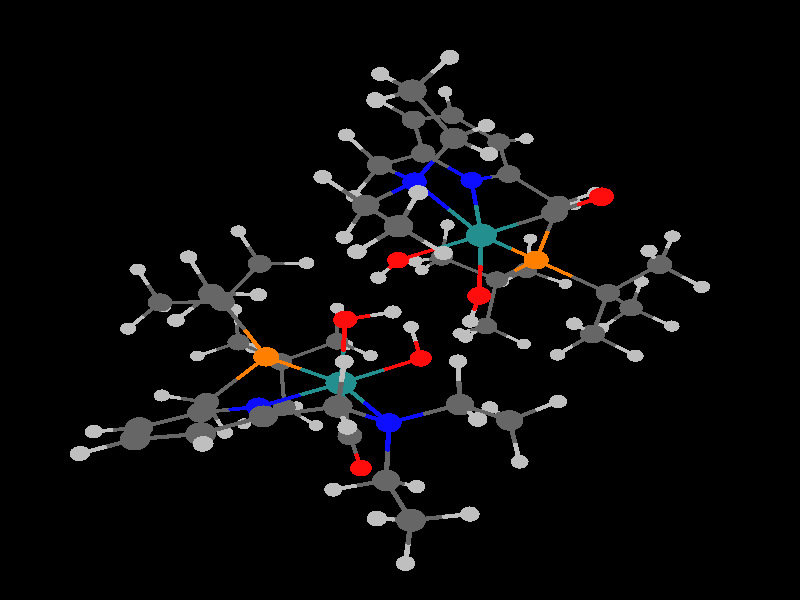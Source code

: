global_settings {
	ambient_light rgb <0.200000002980232, 0.200000002980232, 0.200000002980232>
	max_trace_level 15
}

background { color rgb <0,0,0> }

camera {
	perspective
	location <-5.40645406954987, -5.30155840859557, 22.4039893714103>
	angle 40
	up <0.712088537700417, 0.623026874533032, 0.323677969724977>
	right <0.662735097832417, -0.74866183540489, -0.0169601388331167> * 1
	direction <0.231758720605586, 0.226589871392751, -0.946015288251452> }

light_source {
	<62.6712008764381, -30.6242503627552, 91.1508031087282>
	color rgb <1, 1, 1>
	fade_distance 157.289201789015
	fade_power 0
	parallel
	point_at <-62.6712008764381, 30.6242503627552, -91.1508031087282>
}

light_source {
	<6.61819813405599, 90.3109940452359, -18.3135716770007>
	color rgb <0.300000011920929, 0.300000011920929, 0.300000011920929>
	fade_distance 157.289201789015
	fade_power 0
	parallel
	point_at <-6.61819813405599, -90.3109940452359, 18.3135716770007>
}

#default {
	finish {ambient .8 diffuse 1 specular 1 roughness .005 metallic 0.5}
}

union {
}
merge {
}
union {
cylinder {
	<-3.262251, 0.728784, -5.047844>, 	<-3.39228693731335, 0.71537149913618, -4.56175302154743>, 0.05
	pigment { rgbt <0.75, 0.75, 0.75, 0> }
}
cylinder {
	<-3.39228693731335, 0.71537149913618, -4.56175302154743>, 	<-3.547123, 0.699401, -3.982956>, 0.05
	pigment { rgbt <0.400000005960464, 0.400000005960464, 0.400000005960464, 0> }
}
cylinder {
	<-2.538355, 2.95472, -4.879845>, 	<-2.62866908418457, 2.98067949040874, -4.38513429559476>, 0.05
	pigment { rgbt <0.75, 0.75, 0.75, 0> }
}
cylinder {
	<-2.62866908418457, 2.98067949040874, -4.38513429559476>, 	<-2.736201, 3.011588, -3.79611>, 0.05
	pigment { rgbt <0.400000005960464, 0.400000005960464, 0.400000005960464, 0> }
}
cylinder {
	<3.558764, -0.367204, -4.844512>, 	<3.74140925223814, -0.533012704375794, -4.40553746196493>, 0.05
	pigment { rgbt <0.75, 0.75, 0.75, 0> }
}
cylinder {
	<3.74140925223814, -0.533012704375794, -4.40553746196493>, 	<3.958876, -0.730433, -3.882872>, 0.05
	pigment { rgbt <0.400000005960464, 0.400000005960464, 0.400000005960464, 0> }
}
cylinder {
	<-0.916462, 1.099731, -4.491068>, 	<-1.02579452364951, 1.09833914489692, -3.99941127630815>, 0.05
	pigment { rgbt <0.75, 0.75, 0.75, 0> }
}
cylinder {
	<-1.02579452364951, 1.09833914489692, -3.99941127630815>, 	<-1.155966, 1.096682, -3.414044>, 0.05
	pigment { rgbt <0.400000005960464, 0.400000005960464, 0.400000005960464, 0> }
}
cylinder {
	<1.210538, -0.842763, -4.191276>, 	<1.38755259329315, -1.06280511829373, -3.77436394215684>, 0.05
	pigment { rgbt <0.75, 0.75, 0.75, 0> }
}
cylinder {
	<1.38755259329315, -1.06280511829373, -3.77436394215684>, 	<1.598314, -1.324797, -3.27797>, 0.05
	pigment { rgbt <0.400000005960464, 0.400000005960464, 0.400000005960464, 0> }
}
cylinder {
	<4.289344, -1.763201, -4.037018>, 	<4.13859291800821, -1.29207855108968, -3.9667005221059>, 0.05
	pigment { rgbt <0.75, 0.75, 0.75, 0> }
}
cylinder {
	<4.13859291800821, -1.29207855108968, -3.9667005221059>, 	<3.958876, -0.730433, -3.882872>, 0.05
	pigment { rgbt <0.400000005960464, 0.400000005960464, 0.400000005960464, 0> }
}
cylinder {
	<-3.547123, 0.699401, -3.982956>, 	<-4.11426112502009, 0.887683292860062, -3.948959121329>, 0.05
	pigment { rgbt <0.400000005960464, 0.400000005960464, 0.400000005960464, 0> }
}
cylinder {
	<-4.11426112502009, 0.887683292860062, -3.948959121329>, 	<-4.590436, 1.045767, -3.920415>, 0.05
	pigment { rgbt <0.75, 0.75, 0.75, 0> }
}
cylinder {
	<-3.547123, 0.699401, -3.982956>, 	<-3.52115481012256, 0.13029094376181, -3.81059341775764>, 0.05
	pigment { rgbt <0.400000005960464, 0.400000005960464, 0.400000005960464, 0> }
}
cylinder {
	<-3.52115481012256, 0.13029094376181, -3.81059341775764>, 	<-3.499375, -0.347028, -3.666031>, 0.05
	pigment { rgbt <0.75, 0.75, 0.75, 0> }
}
cylinder {
	<-3.547123, 0.699401, -3.982956>, 	<-3.066406, 1.153199, -3.5980635>, 0.05
	pigment { rgbt <0.400000005960464, 0.400000005960464, 0.400000005960464, 0> }
}
cylinder {
	<-3.066406, 1.153199, -3.5980635>, 	<-2.585689, 1.606997, -3.213171>, 0.05
	pigment { rgbt <0.400000005960464, 0.400000005960464, 0.400000005960464, 0> }
}
cylinder {
	<3.958876, -0.730433, -3.882872>, 	<4.43734175298279, -0.39342658303212, -3.7591521613751>, 0.05
	pigment { rgbt <0.400000005960464, 0.400000005960464, 0.400000005960464, 0> }
}
cylinder {
	<4.43734175298279, -0.39342658303212, -3.7591521613751>, 	<4.839019, -0.110506, -3.655288>, 0.05
	pigment { rgbt <0.75, 0.75, 0.75, 0> }
}
cylinder {
	<3.958876, -0.730433, -3.882872>, 	<3.406548, -0.651055, -3.357594>, 0.05
	pigment { rgbt <0.400000005960464, 0.400000005960464, 0.400000005960464, 0> }
}
cylinder {
	<3.406548, -0.651055, -3.357594>, 	<2.85422, -0.571677, -2.832316>, 0.05
	pigment { rgbt <0.400000005960464, 0.400000005960464, 0.400000005960464, 0> }
}
cylinder {
	<-2.736201, 3.011588, -3.79611>, 	<-3.2900721249417, 3.2275112333128, -3.72877461592923>, 0.05
	pigment { rgbt <0.400000005960464, 0.400000005960464, 0.400000005960464, 0> }
}
cylinder {
	<-3.2900721249417, 3.2275112333128, -3.72877461592923>, 	<-3.755068, 3.408787, -3.672244>, 0.05
	pigment { rgbt <0.75, 0.75, 0.75, 0> }
}
cylinder {
	<-2.736201, 3.011588, -3.79611>, 	<-2.34864540275934, 3.40278845027457, -3.56710251903029>, 0.05
	pigment { rgbt <0.400000005960464, 0.400000005960464, 0.400000005960464, 0> }
}
cylinder {
	<-2.34864540275934, 3.40278845027457, -3.56710251903029>, 	<-2.023474, 3.731018, -3.374958>, 0.05
	pigment { rgbt <0.75, 0.75, 0.75, 0> }
}
cylinder {
	<-2.736201, 3.011588, -3.79611>, 	<-2.660945, 2.3092925, -3.5046405>, 0.05
	pigment { rgbt <0.400000005960464, 0.400000005960464, 0.400000005960464, 0> }
}
cylinder {
	<-2.660945, 2.3092925, -3.5046405>, 	<-2.585689, 1.606997, -3.213171>, 0.05
	pigment { rgbt <0.400000005960464, 0.400000005960464, 0.400000005960464, 0> }
}
cylinder {
	<2.163589, 1.255523, -3.720493>, 	<2.33269932154679, 1.10463026198554, -3.27062272331867>, 0.05
	pigment { rgbt <0.75, 0.75, 0.75, 0> }
}
cylinder {
	<2.33269932154679, 1.10463026198554, -3.27062272331867>, 	<2.534038, 0.924981, -2.735018>, 0.05
	pigment { rgbt <0.400000005960464, 0.400000005960464, 0.400000005960464, 0> }
}
cylinder {
	<1.809268, -2.372574, -3.534441>, 	<1.71300344175082, -1.8944423217732, -3.41740568652537>, 0.05
	pigment { rgbt <0.75, 0.75, 0.75, 0> }
}
cylinder {
	<1.71300344175082, -1.8944423217732, -3.41740568652537>, 	<1.598314, -1.324797, -3.27797>, 0.05
	pigment { rgbt <0.400000005960464, 0.400000005960464, 0.400000005960464, 0> }
}
cylinder {
	<-1.155966, 1.096682, -3.414044>, 	<-1.8708275, 1.3518395, -3.3136075>, 0.05
	pigment { rgbt <0.400000005960464, 0.400000005960464, 0.400000005960464, 0> }
}
cylinder {
	<-1.8708275, 1.3518395, -3.3136075>, 	<-2.585689, 1.606997, -3.213171>, 0.05
	pigment { rgbt <0.400000005960464, 0.400000005960464, 0.400000005960464, 0> }
}
cylinder {
	<-1.155966, 1.096682, -3.414044>, 	<-1.09535591787997, 0.54163266412431, -3.1995934043986>, 0.05
	pigment { rgbt <0.400000005960464, 0.400000005960464, 0.400000005960464, 0> }
}
cylinder {
	<-1.09535591787997, 0.54163266412431, -3.1995934043986>, 	<-1.044474, 0.075671, -3.019563>, 0.05
	pigment { rgbt <0.75, 0.75, 0.75, 0> }
}
cylinder {
	<-1.155966, 1.096682, -3.414044>, 	<-0.753509924374794, 1.43839035803814, -3.13468453046052>, 0.05
	pigment { rgbt <0.400000005960464, 0.400000005960464, 0.400000005960464, 0> }
}
cylinder {
	<-0.753509924374794, 1.43839035803814, -3.13468453046052>, 	<-0.415737, 1.725179, -2.900224>, 0.05
	pigment { rgbt <0.75, 0.75, 0.75, 0> }
}
cylinder {
	<1.598314, -1.324797, -3.27797>, 	<2.226267, -0.948237, -3.055143>, 0.05
	pigment { rgbt <0.400000005960464, 0.400000005960464, 0.400000005960464, 0> }
}
cylinder {
	<2.226267, -0.948237, -3.055143>, 	<2.85422, -0.571677, -2.832316>, 0.05
	pigment { rgbt <0.400000005960464, 0.400000005960464, 0.400000005960464, 0> }
}
cylinder {
	<1.598314, -1.324797, -3.27797>, 	<1.16060216803611, -1.31862264323955, -2.86925247774288>, 0.05
	pigment { rgbt <0.400000005960464, 0.400000005960464, 0.400000005960464, 0> }
}
cylinder {
	<1.16060216803611, -1.31862264323955, -2.86925247774288>, 	<0.793053, -1.313438, -2.52605>, 0.05
	pigment { rgbt <0.75, 0.75, 0.75, 0> }
}
cylinder {
	<3.388514, -3.488706, -3.256466>, 	<3.70905907840638, -3.56351927116492, -2.8799260483644>, 0.05
	pigment { rgbt <0.75, 0.75, 0.75, 0> }
}
cylinder {
	<3.70905907840638, -3.56351927116492, -2.8799260483644>, 	<4.091133, -3.652693, -2.431109>, 0.05
	pigment { rgbt <0.400000005960464, 0.400000005960464, 0.400000005960464, 0> }
}
cylinder {
	<-2.585689, 1.606997, -3.213171>, 	<-2.74143733277278, 1.52865553853911, -2.28414624856884>, 0.05
	pigment { rgbt <0.400000005960464, 0.400000005960464, 0.400000005960464, 0> }
}
cylinder {
	<-2.74143733277278, 1.52865553853911, -2.28414624856884>, 	<-2.899822, 1.448988, -1.339396>, 0.05
	pigment { rgbt <1, 0.5, 0, 0> }
}
cylinder {
	<2.85422, -0.571677, -2.832316>, 	<2.694129, 0.176652, -2.783667>, 0.05
	pigment { rgbt <0.400000005960464, 0.400000005960464, 0.400000005960464, 0> }
}
cylinder {
	<2.694129, 0.176652, -2.783667>, 	<2.534038, 0.924981, -2.735018>, 0.05
	pigment { rgbt <0.400000005960464, 0.400000005960464, 0.400000005960464, 0> }
}
cylinder {
	<2.85422, -0.571677, -2.832316>, 	<3.11185048231354, -0.867154463240497, -1.96960930861759>, 0.05
	pigment { rgbt <0.400000005960464, 0.400000005960464, 0.400000005960464, 0> }
}
cylinder {
	<3.11185048231354, -0.867154463240497, -1.96960930861759>, 	<3.373831, -1.167621, -1.092336>, 0.05
	pigment { rgbt <1, 0.5, 0, 0> }
}
cylinder {
	<2.534038, 0.924981, -2.735018>, 	<3.02306949625105, 1.24866329995261, -2.6149785093014>, 0.05
	pigment { rgbt <0.400000005960464, 0.400000005960464, 0.400000005960464, 0> }
}
cylinder {
	<3.02306949625105, 1.24866329995261, -2.6149785093014>, 	<3.433674, 1.520436, -2.51419>, 0.05
	pigment { rgbt <0.75, 0.75, 0.75, 0> }
}
cylinder {
	<2.534038, 0.924981, -2.735018>, 	<2.12114083941503, 1.03470260047607, -2.31644699015342>, 0.05
	pigment { rgbt <0.400000005960464, 0.400000005960464, 0.400000005960464, 0> }
}
cylinder {
	<2.12114083941503, 1.03470260047607, -2.31644699015342>, 	<1.774517, 1.126813, -1.96506>, 0.05
	pigment { rgbt <0.75, 0.75, 0.75, 0> }
}
cylinder {
	<5.080059, -3.270427, -2.726989>, 	<4.62871979713005, -3.44489064209687, -2.59195134971559>, 0.05
	pigment { rgbt <0.75, 0.75, 0.75, 0> }
}
cylinder {
	<4.62871979713005, -3.44489064209687, -2.59195134971559>, 	<4.091133, -3.652693, -2.431109>, 0.05
	pigment { rgbt <0.400000005960464, 0.400000005960464, 0.400000005960464, 0> }
}
cylinder {
	<4.091133, -3.652693, -2.431109>, 	<4.14478412249959, -4.24551477696522, -2.35975063190556>, 0.05
	pigment { rgbt <0.400000005960464, 0.400000005960464, 0.400000005960464, 0> }
}
cylinder {
	<4.14478412249959, -4.24551477696522, -2.35975063190556>, 	<4.189844, -4.743407, -2.299819>, 0.05
	pigment { rgbt <0.75, 0.75, 0.75, 0> }
}
cylinder {
	<4.091133, -3.652693, -2.431109>, 	<3.852803, -3.3554135, -1.76862>, 0.05
	pigment { rgbt <0.400000005960464, 0.400000005960464, 0.400000005960464, 0> }
}
cylinder {
	<3.852803, -3.3554135, -1.76862>, 	<3.614473, -3.058134, -1.106131>, 0.05
	pigment { rgbt <0.400000005960464, 0.400000005960464, 0.400000005960464, 0> }
}
cylinder {
	<-3.86464, -2.210037, -2.381266>, 	<-3.63100050313145, -1.86763781189404, -1.99234050538388>, 0.05
	pigment { rgbt <1, 0.0500000007450581, 0.0500000007450581, 0> }
}
cylinder {
	<-3.63100050313145, -1.86763781189404, -1.99234050538388>, 	<-3.385523, -1.50789, -1.583709>, 0.05
	pigment { rgbt <0.400000005960464, 0.400000005960464, 0.400000005960464, 0> }
}
cylinder {
	<-3.260083, 4.540575, -1.916796>, 	<-3.28341426934866, 4.41754927648163, -1.43328900479851>, 0.05
	pigment { rgbt <0.75, 0.75, 0.75, 0> }
}
cylinder {
	<-3.28341426934866, 4.41754927648163, -1.43328900479851>, 	<-3.31123, 4.270877, -0.856848>, 0.05
	pigment { rgbt <0.400000005960464, 0.400000005960464, 0.400000005960464, 0> }
}
cylinder {
	<-5.123787, 0.677677, -1.852671>, 	<-4.96051526525511, 1.01849009146478, -1.52052274872304>, 0.05
	pigment { rgbt <0.75, 0.75, 0.75, 0> }
}
cylinder {
	<-4.96051526525511, 1.01849009146478, -1.52052274872304>, 	<-4.76609, 1.424333, -1.124998>, 0.05
	pigment { rgbt <0.400000005960464, 0.400000005960464, 0.400000005960464, 0> }
}
cylinder {
	<-0.804241, 3.732353, -1.799274>, 	<-0.874784690605767, 3.58381208186226, -1.3251755674714>, 0.05
	pigment { rgbt <0.75, 0.75, 0.75, 0> }
}
cylinder {
	<-0.874784690605767, 3.58381208186226, -1.3251755674714>, 	<-0.958824, 3.406854, -0.760378>, 0.05
	pigment { rgbt <0.400000005960464, 0.400000005960464, 0.400000005960464, 0> }
}
cylinder {
	<5.733585, -0.525532, -1.798117>, 	<5.43885779919491, -0.476242126020985, -1.39595444623998>, 0.05
	pigment { rgbt <0.75, 0.75, 0.75, 0> }
}
cylinder {
	<5.43885779919491, -0.476242126020985, -1.39595444623998>, 	<5.087659, -0.417508, -0.916735>, 0.05
	pigment { rgbt <0.400000005960464, 0.400000005960464, 0.400000005960464, 0> }
}
cylinder {
	<-3.385523, -1.50789, -1.583709>, 	<-2.96720717016801, -1.05478895898073, -0.946399552240633>, 0.05
	pigment { rgbt <0.400000005960464, 0.400000005960464, 0.400000005960464, 0> }
}
cylinder {
	<-2.96720717016801, -1.05478895898073, -0.946399552240633>, 	<-2.522476, -0.573076, -0.268846>, 0.05
	pigment { rgbt <0.140000000596046, 0.560000002384186, 0.560000002384186, 0> }
}
cylinder {
	<6.686066, 1.791114, -1.508875>, 	<6.29854616043455, 1.89764312938981, -1.21618983290369>, 0.05
	pigment { rgbt <0.75, 0.75, 0.75, 0> }
}
cylinder {
	<6.29854616043455, 1.89764312938981, -1.21618983290369>, 	<5.8362, 2.024742, -0.86699>, 0.05
	pigment { rgbt <0.400000005960464, 0.400000005960464, 0.400000005960464, 0> }
}
cylinder {
	<1.46971, -3.385229, -1.458681>, 	<1.82377094007814, -3.49600688846826, -1.12128490788823>, 0.05
	pigment { rgbt <0.75, 0.75, 0.75, 0> }
}
cylinder {
	<1.82377094007814, -3.49600688846826, -1.12128490788823>, 	<2.245613, -3.627992, -0.719298>, 0.05
	pigment { rgbt <0.400000005960464, 0.400000005960464, 0.400000005960464, 0> }
}
cylinder {
	<-5.271474, 2.375049, -1.341267>, 	<-5.04087123914371, 1.94124473553922, -1.24258514919422>, 0.05
	pigment { rgbt <0.75, 0.75, 0.75, 0> }
}
cylinder {
	<-5.04087123914371, 1.94124473553922, -1.24258514919422>, 	<-4.76609, 1.424333, -1.124998>, 0.05
	pigment { rgbt <0.400000005960464, 0.400000005960464, 0.400000005960464, 0> }
}
cylinder {
	<-2.899822, 1.448988, -1.339396>, 	<-3.84090304220687, 1.43655551276043, -1.23128403897025>, 0.05
	pigment { rgbt <1, 0.5, 0, 0> }
}
cylinder {
	<-3.84090304220687, 1.43655551276043, -1.23128403897025>, 	<-4.76609, 1.424333, -1.124998>, 0.05
	pigment { rgbt <0.400000005960464, 0.400000005960464, 0.400000005960464, 0> }
}
cylinder {
	<-2.899822, 1.448988, -1.339396>, 	<-2.6605024551506, 2.27321665109496, -0.898314778497205>, 0.05
	pigment { rgbt <1, 0.5, 0, 0> }
}
cylinder {
	<-2.6605024551506, 2.27321665109496, -0.898314778497205>, 	<-2.425151, 3.083779, -0.464547>, 0.05
	pigment { rgbt <0.400000005960464, 0.400000005960464, 0.400000005960464, 0> }
}
cylinder {
	<-2.899822, 1.448988, -1.339396>, 	<-2.71440355220612, 0.455395996321995, -0.813354331913585>, 0.05
	pigment { rgbt <1, 0.5, 0, 0> }
}
cylinder {
	<-2.71440355220612, 0.455395996321995, -0.813354331913585>, 	<-2.522476, -0.573076, -0.268846>, 0.05
	pigment { rgbt <0.140000000596046, 0.560000002384186, 0.560000002384186, 0> }
}
cylinder {
	<-4.76609, 1.424333, -1.124998>, 	<-4.924706, 1.1750825, -0.4374115>, 0.05
	pigment { rgbt <0.400000005960464, 0.400000005960464, 0.400000005960464, 0> }
}
cylinder {
	<-4.924706, 1.1750825, -0.4374115>, 	<-5.083322, 0.925832, 0.250175>, 0.05
	pigment { rgbt <0.400000005960464, 0.400000005960464, 0.400000005960464, 0> }
}
cylinder {
	<3.614473, -3.058134, -1.106131>, 	<3.49516213688221, -2.12081325895975, -1.09929140692518>, 0.05
	pigment { rgbt <0.400000005960464, 0.400000005960464, 0.400000005960464, 0> }
}
cylinder {
	<3.49516213688221, -2.12081325895975, -1.09929140692518>, 	<3.373831, -1.167621, -1.092336>, 0.05
	pigment { rgbt <1, 0.5, 0, 0> }
}
cylinder {
	<3.614473, -3.058134, -1.106131>, 	<2.930043, -3.343063, -0.9127145>, 0.05
	pigment { rgbt <0.400000005960464, 0.400000005960464, 0.400000005960464, 0> }
}
cylinder {
	<2.930043, -3.343063, -0.9127145>, 	<2.245613, -3.627992, -0.719298>, 0.05
	pigment { rgbt <0.400000005960464, 0.400000005960464, 0.400000005960464, 0> }
}
cylinder {
	<3.614473, -3.058134, -1.106131>, 	<4.1257235, -3.262892, -0.5752845>, 0.05
	pigment { rgbt <0.400000005960464, 0.400000005960464, 0.400000005960464, 0> }
}
cylinder {
	<4.1257235, -3.262892, -0.5752845>, 	<4.636974, -3.46765, -0.044438>, 0.05
	pigment { rgbt <0.400000005960464, 0.400000005960464, 0.400000005960464, 0> }
}
cylinder {
	<3.373831, -1.167621, -1.092336>, 	<4.23804169337296, -0.789370862974539, -1.00378787150228>, 0.05
	pigment { rgbt <1, 0.5, 0, 0> }
}
cylinder {
	<4.23804169337296, -0.789370862974539, -1.00378787150228>, 	<5.087659, -0.417508, -0.916735>, 0.05
	pigment { rgbt <0.400000005960464, 0.400000005960464, 0.400000005960464, 0> }
}
cylinder {
	<3.373831, -1.167621, -1.092336>, 	<2.93886863801851, -0.662667027286456, -0.169689205758258>, 0.05
	pigment { rgbt <1, 0.5, 0, 0> }
}
cylinder {
	<2.93886863801851, -0.662667027286456, -0.169689205758258>, 	<2.48862, -0.139967, 0.785383>, 0.05
	pigment { rgbt <0.140000000596046, 0.560000002384186, 0.560000002384186, 0> }
}
cylinder {
	<-0.716626, -1.229469, -1.043233>, 	<-0.409833304835607, -0.809295954226004, -1.01866935965665>, 0.05
	pigment { rgbt <1, 0.0500000007450581, 0.0500000007450581, 0> }
}
cylinder {
	<-0.409833304835607, -0.809295954226004, -1.01866935965665>, 	<-0.142624, -0.443335, -0.997275>, 0.05
	pigment { rgbt <0.75, 0.75, 0.75, 0> }
}
cylinder {
	<-0.716626, -1.229469, -1.043233>, 	<-1.5825905850653, -0.914706925694401, -0.671888914314611>, 0.05
	pigment { rgbt <1, 0.0500000007450581, 0.0500000007450581, 0> }
}
cylinder {
	<-1.5825905850653, -0.914706925694401, -0.671888914314611>, 	<-2.522476, -0.573076, -0.268846>, 0.05
	pigment { rgbt <0.140000000596046, 0.560000002384186, 0.560000002384186, 0> }
}
cylinder {
	<5.087659, -0.417508, -0.916735>, 	<5.019088, 0.2983025, -0.7085145>, 0.05
	pigment { rgbt <0.400000005960464, 0.400000005960464, 0.400000005960464, 0> }
}
cylinder {
	<5.019088, 0.2983025, -0.7085145>, 	<4.950517, 1.014113, -0.500294>, 0.05
	pigment { rgbt <0.400000005960464, 0.400000005960464, 0.400000005960464, 0> }
}
cylinder {
	<5.087659, -0.417508, -0.916735>, 	<5.34130360210677, -0.718954233152276, -0.465232030391682>, 0.05
	pigment { rgbt <0.400000005960464, 0.400000005960464, 0.400000005960464, 0> }
}
cylinder {
	<5.34130360210677, -0.718954233152276, -0.465232030391682>, 	<5.554312, -0.972106, -0.086064>, 0.05
	pigment { rgbt <0.75, 0.75, 0.75, 0> }
}
cylinder {
	<5.8362, 2.024742, -0.86699>, 	<5.3933585, 1.5194275, -0.683642>, 0.05
	pigment { rgbt <0.400000005960464, 0.400000005960464, 0.400000005960464, 0> }
}
cylinder {
	<5.3933585, 1.5194275, -0.683642>, 	<4.950517, 1.014113, -0.500294>, 0.05
	pigment { rgbt <0.400000005960464, 0.400000005960464, 0.400000005960464, 0> }
}
cylinder {
	<5.8362, 2.024742, -0.86699>, 	<5.7282505, 2.6719055, -0.6346605>, 0.05
	pigment { rgbt <0.400000005960464, 0.400000005960464, 0.400000005960464, 0> }
}
cylinder {
	<5.7282505, 2.6719055, -0.6346605>, 	<5.620301, 3.319069, -0.402331>, 0.05
	pigment { rgbt <0.400000005960464, 0.400000005960464, 0.400000005960464, 0> }
}
cylinder {
	<-3.31123, 4.270877, -0.856848>, 	<-3.88431161552582, 4.18281208865451, -0.710007731267297>, 0.05
	pigment { rgbt <0.400000005960464, 0.400000005960464, 0.400000005960464, 0> }
}
cylinder {
	<-3.88431161552582, 4.18281208865451, -0.710007731267297>, 	<-4.365411, 4.108882, -0.586736>, 0.05
	pigment { rgbt <0.75, 0.75, 0.75, 0> }
}
cylinder {
	<-3.31123, 4.270877, -0.856848>, 	<-2.8681905, 3.677328, -0.6606975>, 0.05
	pigment { rgbt <0.400000005960464, 0.400000005960464, 0.400000005960464, 0> }
}
cylinder {
	<-2.8681905, 3.677328, -0.6606975>, 	<-2.425151, 3.083779, -0.464547>, 0.05
	pigment { rgbt <0.400000005960464, 0.400000005960464, 0.400000005960464, 0> }
}
cylinder {
	<-3.31123, 4.270877, -0.856848>, 	<-3.12600511785679, 4.74673831787053, -0.542574866151444>, 0.05
	pigment { rgbt <0.400000005960464, 0.400000005960464, 0.400000005960464, 0> }
}
cylinder {
	<-3.12600511785679, 4.74673831787053, -0.542574866151444>, 	<-2.970436, 5.146411, -0.278619>, 0.05
	pigment { rgbt <0.75, 0.75, 0.75, 0> }
}
cylinder {
	<-0.958824, 3.406854, -0.760378>, 	<-0.592806330731284, 2.94482904956816, -0.655257634499791>, 0.05
	pigment { rgbt <0.400000005960464, 0.400000005960464, 0.400000005960464, 0> }
}
cylinder {
	<-0.592806330731284, 2.94482904956816, -0.655257634499791>, 	<-0.285475, 2.556884, -0.566992>, 0.05
	pigment { rgbt <0.75, 0.75, 0.75, 0> }
}
cylinder {
	<-0.958824, 3.406854, -0.760378>, 	<-1.6919875, 3.2453165, -0.6124625>, 0.05
	pigment { rgbt <0.400000005960464, 0.400000005960464, 0.400000005960464, 0> }
}
cylinder {
	<-1.6919875, 3.2453165, -0.6124625>, 	<-2.425151, 3.083779, -0.464547>, 0.05
	pigment { rgbt <0.400000005960464, 0.400000005960464, 0.400000005960464, 0> }
}
cylinder {
	<-0.958824, 3.406854, -0.760378>, 	<-0.790312158356637, 3.86191472212941, -0.407453291880252>, 0.05
	pigment { rgbt <0.400000005960464, 0.400000005960464, 0.400000005960464, 0> }
}
cylinder {
	<-0.790312158356637, 3.86191472212941, -0.407453291880252>, 	<-0.648761, 4.244169, -0.110994>, 0.05
	pigment { rgbt <0.75, 0.75, 0.75, 0> }
}
cylinder {
	<2.245613, -3.627992, -0.719298>, 	<2.28470152636386, -4.22505580198146, -0.680059465525952>, 0.05
	pigment { rgbt <0.400000005960464, 0.400000005960464, 0.400000005960464, 0> }
}
cylinder {
	<2.28470152636386, -4.22505580198146, -0.680059465525952>, 	<2.317532, -4.72653, -0.647103>, 0.05
	pigment { rgbt <0.75, 0.75, 0.75, 0> }
}
cylinder {
	<2.245613, -3.627992, -0.719298>, 	<2.06285965052195, -3.40536197044744, -0.194569421940531>, 0.05
	pigment { rgbt <0.400000005960464, 0.400000005960464, 0.400000005960464, 0> }
}
cylinder {
	<2.06285965052195, -3.40536197044744, -0.194569421940531>, 	<1.909416, -3.218437, 0.246004>, 0.05
	pigment { rgbt <0.75, 0.75, 0.75, 0> }
}
cylinder {
	<6.305544, 4.12275, -0.677776>, 	<5.9930573900702, 3.75625293085082, -0.552166728147367>, 0.05
	pigment { rgbt <0.75, 0.75, 0.75, 0> }
}
cylinder {
	<5.9930573900702, 3.75625293085082, -0.552166728147367>, 	<5.620301, 3.319069, -0.402331>, 0.05
	pigment { rgbt <0.400000005960464, 0.400000005960464, 0.400000005960464, 0> }
}
cylinder {
	<4.950517, 1.014113, -0.500294>, 	<4.40964020303316, 1.15439003798346, -0.100510497515437>, 0.05
	pigment { rgbt <0.400000005960464, 0.400000005960464, 0.400000005960464, 0> }
}
cylinder {
	<4.40964020303316, 1.15439003798346, -0.100510497515437>, 	<3.887657, 1.289767, 0.285308>, 0.05
	pigment { rgbt <0.0500000007450581, 0.0500000007450581, 1, 0> }
}
cylinder {
	<-2.425151, 3.083779, -0.464547>, 	<-2.51026, 2.9791175, 0.290655>, 0.05
	pigment { rgbt <0.400000005960464, 0.400000005960464, 0.400000005960464, 0> }
}
cylinder {
	<-2.51026, 2.9791175, 0.290655>, 	<-2.595369, 2.874456, 1.045857>, 0.05
	pigment { rgbt <0.400000005960464, 0.400000005960464, 0.400000005960464, 0> }
}
cylinder {
	<5.620301, 3.319069, -0.402331>, 	<5.0746495, 3.448441, 0.0103365>, 0.05
	pigment { rgbt <0.400000005960464, 0.400000005960464, 0.400000005960464, 0> }
}
cylinder {
	<5.0746495, 3.448441, 0.0103365>, 	<4.528998, 3.577813, 0.423004>, 0.05
	pigment { rgbt <0.400000005960464, 0.400000005960464, 0.400000005960464, 0> }
}
cylinder {
	<-0.968209, -3.369375, -0.350492>, 	<-1.05206097644506, -3.64008959759398, 0.0642149658969232>, 0.05
	pigment { rgbt <0.75, 0.75, 0.75, 0> }
}
cylinder {
	<-1.05206097644506, -3.64008959759398, 0.0642149658969232>, 	<-1.151939, -3.962544, 0.558182>, 0.05
	pigment { rgbt <0.400000005960464, 0.400000005960464, 0.400000005960464, 0> }
}
cylinder {
	<5.653422, -3.117564, -0.282978>, 	<5.18950400513288, -3.27734708300183, -0.174105732559263>, 0.05
	pigment { rgbt <0.75, 0.75, 0.75, 0> }
}
cylinder {
	<5.18950400513288, -3.27734708300183, -0.174105732559263>, 	<4.636974, -3.46765, -0.044438>, 0.05
	pigment { rgbt <0.400000005960464, 0.400000005960464, 0.400000005960464, 0> }
}
cylinder {
	<-2.522476, -0.573076, -0.268846>, 	<-3.40266399217232, -0.265538778200828, 0.259910206211575>, 0.05
	pigment { rgbt <0.140000000596046, 0.560000002384186, 0.560000002384186, 0> }
}
cylinder {
	<-3.40266399217232, -0.265538778200828, 0.259910206211575>, 	<-4.217158, 0.019045, 0.749202>, 0.05
	pigment { rgbt <0.0500000007450581, 0.0500000007450581, 1, 0> }
}
cylinder {
	<-2.522476, -0.573076, -0.268846>, 	<-2.70655110865816, -1.46413838532833, 0.517208084440545>, 0.05
	pigment { rgbt <0.140000000596046, 0.560000002384186, 0.560000002384186, 0> }
}
cylinder {
	<-2.70655110865816, -1.46413838532833, 0.517208084440545>, 	<-2.878379, -2.295915, 1.250963>, 0.05
	pigment { rgbt <0.0500000007450581, 0.0500000007450581, 1, 0> }
}
cylinder {
	<-2.522476, -0.573076, -0.268846>, 	<-1.92351016289022, -0.158072490396409, 0.526640758879389>, 0.05
	pigment { rgbt <0.140000000596046, 0.560000002384186, 0.560000002384186, 0> }
}
cylinder {
	<-1.92351016289022, -0.158072490396409, 0.526640758879389>, 	<-1.371627, 0.224309, 1.259597>, 0.05
	pigment { rgbt <1, 0.0500000007450581, 0.0500000007450581, 0> }
}
cylinder {
	<1.033841, 0.968959, -0.206259>, 	<0.594390245268218, 0.874603620708815, 0.0609769571284152>, 0.05
	pigment { rgbt <1, 0.0500000007450581, 0.0500000007450581, 0> }
}
cylinder {
	<0.594390245268218, 0.874603620708815, 0.0609769571284152>, 	<0.211414, 0.792374, 0.29387>, 0.05
	pigment { rgbt <0.75, 0.75, 0.75, 0> }
}
cylinder {
	<1.033841, 0.968959, -0.206259>, 	<1.73158584627017, 0.43709305926605, 0.269354886951245>, 0.05
	pigment { rgbt <1, 0.0500000007450581, 0.0500000007450581, 0> }
}
cylinder {
	<1.73158584627017, 0.43709305926605, 0.269354886951245>, 	<2.48862, -0.139967, 0.785383>, 0.05
	pigment { rgbt <0.140000000596046, 0.560000002384186, 0.560000002384186, 0> }
}
cylinder {
	<-3.623581, -3.657502, -0.145643>, 	<-3.78077648722555, -3.44125555535327, 0.277126908611568>, 0.05
	pigment { rgbt <0.75, 0.75, 0.75, 0> }
}
cylinder {
	<-3.78077648722555, -3.44125555535327, 0.277126908611568>, 	<-3.968141, -3.183507, 0.781035>, 0.05
	pigment { rgbt <0.400000005960464, 0.400000005960464, 0.400000005960464, 0> }
}
cylinder {
	<4.636974, -3.46765, -0.044438>, 	<4.65770693386743, -4.06648257104666, -0.0306551782144363>, 0.05
	pigment { rgbt <0.400000005960464, 0.400000005960464, 0.400000005960464, 0> }
}
cylinder {
	<4.65770693386743, -4.06648257104666, -0.0306551782144363>, 	<4.675119, -4.569398, -0.01908>, 0.05
	pigment { rgbt <0.75, 0.75, 0.75, 0> }
}
cylinder {
	<4.636974, -3.46765, -0.044438>, 	<4.49256431635358, -3.28519803667695, 0.503214300714762>, 0.05
	pigment { rgbt <0.400000005960464, 0.400000005960464, 0.400000005960464, 0> }
}
cylinder {
	<4.49256431635358, -3.28519803667695, 0.503214300714762>, 	<4.371453, -3.132182, 0.962511>, 0.05
	pigment { rgbt <0.75, 0.75, 0.75, 0> }
}
cylinder {
	<-5.083322, 0.925832, 0.250175>, 	<-4.64253871616932, 0.464376026772101, 0.504125475637607>, 0.05
	pigment { rgbt <0.400000005960464, 0.400000005960464, 0.400000005960464, 0> }
}
cylinder {
	<-4.64253871616932, 0.464376026772101, 0.504125475637607>, 	<-4.217158, 0.019045, 0.749202>, 0.05
	pigment { rgbt <0.0500000007450581, 0.0500000007450581, 1, 0> }
}
cylinder {
	<-5.083322, 0.925832, 0.250175>, 	<-5.632862, 1.1323495, 0.624875>, 0.05
	pigment { rgbt <0.400000005960464, 0.400000005960464, 0.400000005960464, 0> }
}
cylinder {
	<-5.632862, 1.1323495, 0.624875>, 	<-6.182402, 1.338867, 0.999575>, 0.05
	pigment { rgbt <0.400000005960464, 0.400000005960464, 0.400000005960464, 0> }
}
cylinder {
	<3.887657, 1.289767, 0.285308>, 	<3.78053908992699, 1.90095122483694, 0.513186160738934>, 0.05
	pigment { rgbt <0.0500000007450581, 0.0500000007450581, 1, 0> }
}
cylinder {
	<3.78053908992699, 1.90095122483694, 0.513186160738934>, 	<3.669532, 2.534326, 0.749338>, 0.05
	pigment { rgbt <0.400000005960464, 0.400000005960464, 0.400000005960464, 0> }
}
cylinder {
	<3.887657, 1.289767, 0.285308>, 	<3.21527895583252, 0.602635958719647, 0.525644353103635>, 0.05
	pigment { rgbt <0.0500000007450581, 0.0500000007450581, 1, 0> }
}
cylinder {
	<3.21527895583252, 0.602635958719647, 0.525644353103635>, 	<2.48862, -0.139967, 0.785383>, 0.05
	pigment { rgbt <0.140000000596046, 0.560000002384186, 0.560000002384186, 0> }
}
cylinder {
	<-1.824719, -4.803552, 0.328486>, 	<-1.51765412249447, -4.41970584152149, 0.433322014898645>, 0.05
	pigment { rgbt <0.75, 0.75, 0.75, 0> }
}
cylinder {
	<-1.51765412249447, -4.41970584152149, 0.433322014898645>, 	<-1.151939, -3.962544, 0.558182>, 0.05
	pigment { rgbt <0.400000005960464, 0.400000005960464, 0.400000005960464, 0> }
}
cylinder {
	<4.528998, 3.577813, 0.423004>, 	<4.099265, 3.0560695, 0.586171>, 0.05
	pigment { rgbt <0.400000005960464, 0.400000005960464, 0.400000005960464, 0> }
}
cylinder {
	<4.099265, 3.0560695, 0.586171>, 	<3.669532, 2.534326, 0.749338>, 0.05
	pigment { rgbt <0.400000005960464, 0.400000005960464, 0.400000005960464, 0> }
}
cylinder {
	<4.528998, 3.577813, 0.423004>, 	<4.42509265644633, 4.12219524556002, 0.634689710076988>, 0.05
	pigment { rgbt <0.400000005960464, 0.400000005960464, 0.400000005960464, 0> }
}
cylinder {
	<4.42509265644633, 4.12219524556002, 0.634689710076988>, 	<4.338001, 4.578487, 0.812121>, 0.05
	pigment { rgbt <0.75, 0.75, 0.75, 0> }
}
cylinder {
	<0.467361, -1.56382, 0.442873>, 	<0.675527641661928, -1.4769228043669, 0.839469261848633>, 0.05
	pigment { rgbt <0.75, 0.75, 0.75, 0> }
}
cylinder {
	<0.675527641661928, -1.4769228043669, 0.839469261848633>, 	<0.914354, -1.377227, 1.294478>, 0.05
	pigment { rgbt <1, 0.0500000007450581, 0.0500000007450581, 0> }
}
cylinder {
	<-4.811106, -2.536457, 0.497572>, 	<-4.42641328117364, -2.83174259752374, 0.626932236969122>, 0.05
	pigment { rgbt <0.75, 0.75, 0.75, 0> }
}
cylinder {
	<-4.42641328117364, -2.83174259752374, 0.626932236969122>, 	<-3.968141, -3.183507, 0.781035>, 0.05
	pigment { rgbt <0.400000005960464, 0.400000005960464, 0.400000005960464, 0> }
}
cylinder {
	<-1.151939, -3.962544, 0.558182>, 	<-0.630063532176889, -4.1923456614369, 0.736617663980432>, 0.05
	pigment { rgbt <0.400000005960464, 0.400000005960464, 0.400000005960464, 0> }
}
cylinder {
	<-0.630063532176889, -4.1923456614369, 0.736617663980432>, 	<-0.192038, -4.385225, 0.886384>, 0.05
	pigment { rgbt <0.75, 0.75, 0.75, 0> }
}
cylinder {
	<-1.151939, -3.962544, 0.558182>, 	<-1.414603, -3.5112255, 1.1058915>, 0.05
	pigment { rgbt <0.400000005960464, 0.400000005960464, 0.400000005960464, 0> }
}
cylinder {
	<-1.414603, -3.5112255, 1.1058915>, 	<-1.677267, -3.059907, 1.653601>, 0.05
	pigment { rgbt <0.400000005960464, 0.400000005960464, 0.400000005960464, 0> }
}
cylinder {
	<-6.870851, 2.076852, 0.586881>, 	<-6.55693331559523, 1.74034698317892, 0.775060436454612>, 0.05
	pigment { rgbt <0.75, 0.75, 0.75, 0> }
}
cylinder {
	<-6.55693331559523, 1.74034698317892, 0.775060436454612>, 	<-6.182402, 1.338867, 0.999575>, 0.05
	pigment { rgbt <0.400000005960464, 0.400000005960464, 0.400000005960464, 0> }
}
cylinder {
	<-4.217158, 0.019045, 0.749202>, 	<-4.30688937468313, -0.244567922904059, 1.34885577813704>, 0.05
	pigment { rgbt <0.0500000007450581, 0.0500000007450581, 1, 0> }
}
cylinder {
	<-4.30688937468313, -0.244567922904059, 1.34885577813704>, 	<-4.399878, -0.51775, 1.970277>, 0.05
	pigment { rgbt <0.400000005960464, 0.400000005960464, 0.400000005960464, 0> }
}
cylinder {
	<3.669532, 2.534326, 0.749338>, 	<3.049093, 2.609334, 1.1623585>, 0.05
	pigment { rgbt <0.400000005960464, 0.400000005960464, 0.400000005960464, 0> }
}
cylinder {
	<3.049093, 2.609334, 1.1623585>, 	<2.428654, 2.684342, 1.575379>, 0.05
	pigment { rgbt <0.400000005960464, 0.400000005960464, 0.400000005960464, 0> }
}
cylinder {
	<-3.968141, -3.183507, 0.781035>, 	<-3.41443583358866, -2.7325238715138, 1.0198041637636>, 0.05
	pigment { rgbt <0.400000005960464, 0.400000005960464, 0.400000005960464, 0> }
}
cylinder {
	<-3.41443583358866, -2.7325238715138, 1.0198041637636>, 	<-2.878379, -2.295915, 1.250963>, 0.05
	pigment { rgbt <0.0500000007450581, 0.0500000007450581, 1, 0> }
}
cylinder {
	<-3.968141, -3.183507, 0.781035>, 	<-4.20667, -3.7166395, 1.2685415>, 0.05
	pigment { rgbt <0.400000005960464, 0.400000005960464, 0.400000005960464, 0> }
}
cylinder {
	<-4.20667, -3.7166395, 1.2685415>, 	<-4.445199, -4.249772, 1.756048>, 0.05
	pigment { rgbt <0.400000005960464, 0.400000005960464, 0.400000005960464, 0> }
}
cylinder {
	<2.48862, -0.139967, 0.785383>, 	<1.66917853476573, -0.783989133029454, 1.05037859333902>, 0.05
	pigment { rgbt <0.140000000596046, 0.560000002384186, 0.560000002384186, 0> }
}
cylinder {
	<1.66917853476573, -0.783989133029454, 1.05037859333902>, 	<0.914354, -1.377227, 1.294478>, 0.05
	pigment { rgbt <1, 0.0500000007450581, 0.0500000007450581, 0> }
}
cylinder {
	<2.48862, -0.139967, 0.785383>, 	<3.04961998215699, -0.632863341783233, 1.35894245250808>, 0.05
	pigment { rgbt <0.140000000596046, 0.560000002384186, 0.560000002384186, 0> }
}
cylinder {
	<3.04961998215699, -0.632863341783233, 1.35894245250808>, 	<3.577256, -1.096446, 1.898391>, 0.05
	pigment { rgbt <0.400000005960464, 0.400000005960464, 0.400000005960464, 0> }
}
cylinder {
	<2.48862, -0.139967, 0.785383>, 	<2.34171179942202, 0.706299017248127, 1.630856204788>, 0.05
	pigment { rgbt <0.140000000596046, 0.560000002384186, 0.560000002384186, 0> }
}
cylinder {
	<2.34171179942202, 0.706299017248127, 1.630856204788>, 	<2.204555, 1.496392, 2.420209>, 0.05
	pigment { rgbt <0.0500000007450581, 0.0500000007450581, 1, 0> }
}
cylinder {
	<1.582783, 2.708241, 0.868901>, 	<1.96888652110036, 2.6973321403148, 1.19137764641528>, 0.05
	pigment { rgbt <0.75, 0.75, 0.75, 0> }
}
cylinder {
	<1.96888652110036, 2.6973321403148, 1.19137764641528>, 	<2.428654, 2.684342, 1.575379>, 0.05
	pigment { rgbt <0.400000005960464, 0.400000005960464, 0.400000005960464, 0> }
}
cylinder {
	<-6.182402, 1.338867, 0.999575>, 	<-6.2821785, 1.0686155, 1.6331445>, 0.05
	pigment { rgbt <0.400000005960464, 0.400000005960464, 0.400000005960464, 0> }
}
cylinder {
	<-6.2821785, 1.0686155, 1.6331445>, 	<-6.381955, 0.798364, 2.266714>, 0.05
	pigment { rgbt <0.400000005960464, 0.400000005960464, 0.400000005960464, 0> }
}
cylinder {
	<-2.595369, 2.874456, 1.045857>, 	<-3.17149132047421, 2.81638638650824, 1.19727830761712>, 0.05
	pigment { rgbt <0.400000005960464, 0.400000005960464, 0.400000005960464, 0> }
}
cylinder {
	<-3.17149132047421, 2.81638638650824, 1.19727830761712>, 	<-3.655205, 2.767631, 1.324412>, 0.05
	pigment { rgbt <0.75, 0.75, 0.75, 0> }
}
cylinder {
	<-2.595369, 2.874456, 1.045857>, 	<-2.29348903503874, 2.39468972595271, 1.23731785611469>, 0.05
	pigment { rgbt <0.400000005960464, 0.400000005960464, 0.400000005960464, 0> }
}
cylinder {
	<-2.29348903503874, 2.39468972595271, 1.23731785611469>, 	<-2.040047, 1.991904, 1.398058>, 0.05
	pigment { rgbt <0.75, 0.75, 0.75, 0> }
}
cylinder {
	<-2.595369, 2.874456, 1.045857>, 	<-2.39146197538934, 3.36599483820627, 1.32284957185147>, 0.05
	pigment { rgbt <0.400000005960464, 0.400000005960464, 0.400000005960464, 0> }
}
cylinder {
	<-2.39146197538934, 3.36599483820627, 1.32284957185147>, 	<-2.220184, 3.778878, 1.555518>, 0.05
	pigment { rgbt <0.75, 0.75, 0.75, 0> }
}
cylinder {
	<-2.878379, -2.295915, 1.250963>, 	<-2.28756603666551, -2.67171374106981, 1.44901592922814>, 0.05
	pigment { rgbt <0.0500000007450581, 0.0500000007450581, 1, 0> }
}
cylinder {
	<-2.28756603666551, -2.67171374106981, 1.44901592922814>, 	<-1.677267, -3.059907, 1.653601>, 0.05
	pigment { rgbt <0.400000005960464, 0.400000005960464, 0.400000005960464, 0> }
}
cylinder {
	<-2.878379, -2.295915, 1.250963>, 	<-3.10178606674755, -1.89431408433118, 1.8124244791085>, 0.05
	pigment { rgbt <0.0500000007450581, 0.0500000007450581, 1, 0> }
}
cylinder {
	<-3.10178606674755, -1.89431408433118, 1.8124244791085>, 	<-3.332583, -1.479429, 2.392458>, 0.05
	pigment { rgbt <0.400000005960464, 0.400000005960464, 0.400000005960464, 0> }
}
cylinder {
	<-1.371627, 0.224309, 1.259597>, 	<-0.962548973695432, -0.100706629918675, 1.3243922598846>, 0.05
	pigment { rgbt <1, 0.0500000007450581, 0.0500000007450581, 0> }
}
cylinder {
	<-0.962548973695432, -0.100706629918675, 1.3243922598846>, 	<-0.605686, -0.384237, 1.380917>, 0.05
	pigment { rgbt <0.75, 0.75, 0.75, 0> }
}
cylinder {
	<-5.254553, -4.824164, 1.280705>, 	<-4.88517968585383, -4.56202274084881, 1.49764223545715>, 0.05
	pigment { rgbt <0.75, 0.75, 0.75, 0> }
}
cylinder {
	<-4.88517968585383, -4.56202274084881, 1.49764223545715>, 	<-4.445199, -4.249772, 1.756048>, 0.05
	pigment { rgbt <0.400000005960464, 0.400000005960464, 0.400000005960464, 0> }
}
cylinder {
	<2.428654, 2.684342, 1.575379>, 	<2.44375172465723, 3.1910397493746, 1.89551891935632>, 0.05
	pigment { rgbt <0.400000005960464, 0.400000005960464, 0.400000005960464, 0> }
}
cylinder {
	<2.44375172465723, 3.1910397493746, 1.89551891935632>, 	<2.456432, 3.616605, 2.164398>, 0.05
	pigment { rgbt <0.75, 0.75, 0.75, 0> }
}
cylinder {
	<2.428654, 2.684342, 1.575379>, 	<2.31478113659112, 2.08070134079768, 2.00466789104247>, 0.05
	pigment { rgbt <0.400000005960464, 0.400000005960464, 0.400000005960464, 0> }
}
cylinder {
	<2.31478113659112, 2.08070134079768, 2.00466789104247>, 	<2.204555, 1.496392, 2.420209>, 0.05
	pigment { rgbt <0.0500000007450581, 0.0500000007450581, 1, 0> }
}
cylinder {
	<-1.677267, -3.059907, 1.653601>, 	<-1.25246589239652, -2.66325482628565, 1.79381778859264>, 0.05
	pigment { rgbt <0.400000005960464, 0.400000005960464, 0.400000005960464, 0> }
}
cylinder {
	<-1.25246589239652, -2.66325482628565, 1.79381778859264>, 	<-0.895875, -2.330293, 1.91152>, 0.05
	pigment { rgbt <0.75, 0.75, 0.75, 0> }
}
cylinder {
	<-1.677267, -3.059907, 1.653601>, 	<-1.80247584935003, -3.37477917124762, 2.15100090468408>, 0.05
	pigment { rgbt <0.400000005960464, 0.400000005960464, 0.400000005960464, 0> }
}
cylinder {
	<-1.80247584935003, -3.37477917124762, 2.15100090468408>, 	<-1.907713, -3.639427, 2.569062>, 0.05
	pigment { rgbt <0.75, 0.75, 0.75, 0> }
}
cylinder {
	<-4.445199, -4.249772, 1.756048>, 	<-4.01250860159737, -4.63614505930218, 1.90059961109849>, 0.05
	pigment { rgbt <0.400000005960464, 0.400000005960464, 0.400000005960464, 0> }
}
cylinder {
	<-4.01250860159737, -4.63614505930218, 1.90059961109849>, 	<-3.6493, -4.960474, 2.021939>, 0.05
	pigment { rgbt <0.75, 0.75, 0.75, 0> }
}
cylinder {
	<-4.445199, -4.249772, 1.756048>, 	<-4.66602256689706, -4.01980364792501, 2.26220386837618>, 0.05
	pigment { rgbt <0.400000005960464, 0.400000005960464, 0.400000005960464, 0> }
}
cylinder {
	<-4.66602256689706, -4.01980364792501, 2.26220386837618>, 	<-4.851408, -3.826741, 2.687131>, 0.05
	pigment { rgbt <0.75, 0.75, 0.75, 0> }
}
cylinder {
	<3.577256, -1.096446, 1.898391>, 	<3.88728606977972, -1.39220703201243, 2.31445103598538>, 0.05
	pigment { rgbt <0.400000005960464, 0.400000005960464, 0.400000005960464, 0> }
}
cylinder {
	<3.88728606977972, -1.39220703201243, 2.31445103598538>, 	<4.182366, -1.673706, 2.710448>, 0.05
	pigment { rgbt <1, 0.0500000007450581, 0.0500000007450581, 0> }
}
cylinder {
	<-4.399878, -0.51775, 1.970277>, 	<-3.8662305, -0.9985895, 2.1813675>, 0.05
	pigment { rgbt <0.400000005960464, 0.400000005960464, 0.400000005960464, 0> }
}
cylinder {
	<-3.8662305, -0.9985895, 2.1813675>, 	<-3.332583, -1.479429, 2.392458>, 0.05
	pigment { rgbt <0.400000005960464, 0.400000005960464, 0.400000005960464, 0> }
}
cylinder {
	<-4.399878, -0.51775, 1.970277>, 	<-4.942267, -0.332184, 2.3638515>, 0.05
	pigment { rgbt <0.400000005960464, 0.400000005960464, 0.400000005960464, 0> }
}
cylinder {
	<-4.942267, -0.332184, 2.3638515>, 	<-5.484656, -0.146618, 2.757426>, 0.05
	pigment { rgbt <0.400000005960464, 0.400000005960464, 0.400000005960464, 0> }
}
cylinder {
	<0.13824, 1.553386, 2.167301>, 	<0.462470206382017, 1.56054744384345, 2.54923797942318>, 0.05
	pigment { rgbt <0.75, 0.75, 0.75, 0> }
}
cylinder {
	<0.462470206382017, 1.56054744384345, 2.54923797942318>, 	<0.848822, 1.569081, 3.004353>, 0.05
	pigment { rgbt <0.400000005960464, 0.400000005960464, 0.400000005960464, 0> }
}
cylinder {
	<-6.381955, 0.798364, 2.266714>, 	<-5.9333055, 0.325873, 2.51207>, 0.05
	pigment { rgbt <0.400000005960464, 0.400000005960464, 0.400000005960464, 0> }
}
cylinder {
	<-5.9333055, 0.325873, 2.51207>, 	<-5.484656, -0.146618, 2.757426>, 0.05
	pigment { rgbt <0.400000005960464, 0.400000005960464, 0.400000005960464, 0> }
}
cylinder {
	<-6.381955, 0.798364, 2.266714>, 	<-6.84791604970162, 0.96734051808513, 2.59361016918103>, 0.05
	pigment { rgbt <0.400000005960464, 0.400000005960464, 0.400000005960464, 0> }
}
cylinder {
	<-6.84791604970162, 0.96734051808513, 2.59361016918103>, 	<-7.238538, 1.108996, 2.867652>, 0.05
	pigment { rgbt <0.75, 0.75, 0.75, 0> }
}
cylinder {
	<-3.332583, -1.479429, 2.392458>, 	<-2.85885768430845, -1.14786644421393, 2.55137916803389>, 0.05
	pigment { rgbt <0.400000005960464, 0.400000005960464, 0.400000005960464, 0> }
}
cylinder {
	<-2.85885768430845, -1.14786644421393, 2.55137916803389>, 	<-2.46097, -0.869383, 2.684859>, 0.05
	pigment { rgbt <0.75, 0.75, 0.75, 0> }
}
cylinder {
	<-3.332583, -1.479429, 2.392458>, 	<-3.51521222718253, -1.81574347233117, 2.85390072050233>, 0.05
	pigment { rgbt <0.400000005960464, 0.400000005960464, 0.400000005960464, 0> }
}
cylinder {
	<-3.51521222718253, -1.81574347233117, 2.85390072050233>, 	<-3.668596, -2.098202, 3.24145>, 0.05
	pigment { rgbt <0.75, 0.75, 0.75, 0> }
}
cylinder {
	<2.204555, 1.496392, 2.420209>, 	<1.53769571409281, 1.53214633705111, 2.70753832716617>, 0.05
	pigment { rgbt <0.0500000007450581, 0.0500000007450581, 1, 0> }
}
cylinder {
	<1.53769571409281, 1.53214633705111, 2.70753832716617>, 	<0.848822, 1.569081, 3.004353>, 0.05
	pigment { rgbt <0.400000005960464, 0.400000005960464, 0.400000005960464, 0> }
}
cylinder {
	<2.204555, 1.496392, 2.420209>, 	<2.72132264096783, 1.44478951239745, 2.93108420305743>, 0.05
	pigment { rgbt <0.0500000007450581, 0.0500000007450581, 1, 0> }
}
cylinder {
	<2.72132264096783, 1.44478951239745, 2.93108420305743>, 	<3.255115, 1.391487, 3.45879>, 0.05
	pigment { rgbt <0.400000005960464, 0.400000005960464, 0.400000005960464, 0> }
}
cylinder {
	<-5.484656, -0.146618, 2.757426>, 	<-5.55696286627659, -0.391144716585046, 3.29307879930825>, 0.05
	pigment { rgbt <0.400000005960464, 0.400000005960464, 0.400000005960464, 0> }
}
cylinder {
	<-5.55696286627659, -0.391144716585046, 3.29307879930825>, 	<-5.617569, -0.596102, 3.742052>, 0.05
	pigment { rgbt <0.75, 0.75, 0.75, 0> }
}
cylinder {
	<4.220929, 1.336683, 2.935109>, 	<3.78016588034999, 1.36169359418201, 3.17409836157629>, 0.05
	pigment { rgbt <0.75, 0.75, 0.75, 0> }
}
cylinder {
	<3.78016588034999, 1.36169359418201, 3.17409836157629>, 	<3.255115, 1.391487, 3.45879>, 0.05
	pigment { rgbt <0.400000005960464, 0.400000005960464, 0.400000005960464, 0> }
}
cylinder {
	<0.848822, 1.569081, 3.004353>, 	<0.783451541161633, 2.09468033093355, 3.2904451972633>, 0.05
	pigment { rgbt <0.400000005960464, 0.400000005960464, 0.400000005960464, 0> }
}
cylinder {
	<0.783451541161633, 2.09468033093355, 3.2904451972633>, 	<0.728506, 2.53646, 3.530913>, 0.05
	pigment { rgbt <0.75, 0.75, 0.75, 0> }
}
cylinder {
	<0.848822, 1.569081, 3.004353>, 	<0.689304, 0.9881525, 3.4626845>, 0.05
	pigment { rgbt <0.400000005960464, 0.400000005960464, 0.400000005960464, 0> }
}
cylinder {
	<0.689304, 0.9881525, 3.4626845>, 	<0.529786, 0.407224, 3.921016>, 0.05
	pigment { rgbt <0.400000005960464, 0.400000005960464, 0.400000005960464, 0> }
}
cylinder {
	<0.709098, -0.540505, 3.390848>, 	<0.627261932683263, -0.107971682419339, 3.63281097033762>, 0.05
	pigment { rgbt <0.75, 0.75, 0.75, 0> }
}
cylinder {
	<0.627261932683263, -0.107971682419339, 3.63281097033762>, 	<0.529786, 0.407224, 3.921016>, 0.05
	pigment { rgbt <0.400000005960464, 0.400000005960464, 0.400000005960464, 0> }
}
cylinder {
	<3.255115, 1.391487, 3.45879>, 	<3.1838302048818, 0.865273052501513, 3.72992366386565>, 0.05
	pigment { rgbt <0.400000005960464, 0.400000005960464, 0.400000005960464, 0> }
}
cylinder {
	<3.1838302048818, 0.865273052501513, 3.72992366386565>, 	<3.124023, 0.423785, 3.957402>, 0.05
	pigment { rgbt <0.75, 0.75, 0.75, 0> }
}
cylinder {
	<3.255115, 1.391487, 3.45879>, 	<3.2760375, 1.946712, 3.978563>, 0.05
	pigment { rgbt <0.400000005960464, 0.400000005960464, 0.400000005960464, 0> }
}
cylinder {
	<3.2760375, 1.946712, 3.978563>, 	<3.29696, 2.501937, 4.498336>, 0.05
	pigment { rgbt <0.400000005960464, 0.400000005960464, 0.400000005960464, 0> }
}
cylinder {
	<0.529786, 0.407224, 3.921016>, 	<-0.0508773428654168, 0.431935750416822, 4.06091478883536>, 0.05
	pigment { rgbt <0.400000005960464, 0.400000005960464, 0.400000005960464, 0> }
}
cylinder {
	<-0.0508773428654168, 0.431935750416822, 4.06091478883536>, 	<-0.538291, 0.452679, 4.178347>, 0.05
	pigment { rgbt <0.75, 0.75, 0.75, 0> }
}
cylinder {
	<0.529786, 0.407224, 3.921016>, 	<0.841099925625873, 0.417265718362787, 4.43219398663588>, 0.05
	pigment { rgbt <0.400000005960464, 0.400000005960464, 0.400000005960464, 0> }
}
cylinder {
	<0.841099925625873, 0.417265718362787, 4.43219398663588>, 	<1.102487, 0.425697, 4.861392>, 0.05
	pigment { rgbt <0.75, 0.75, 0.75, 0> }
}
cylinder {
	<3.480847, 3.493579, 4.058238>, 	<3.39692482806112, 3.04101437919586, 4.25908950133482>, 0.05
	pigment { rgbt <0.75, 0.75, 0.75, 0> }
}
cylinder {
	<3.39692482806112, 3.04101437919586, 4.25908950133482>, 	<3.29696, 2.501937, 4.498336>, 0.05
	pigment { rgbt <0.400000005960464, 0.400000005960464, 0.400000005960464, 0> }
}
cylinder {
	<3.29696, 2.501937, 4.498336>, 	<2.79369373197841, 2.53165426408123, 4.81976172946814>, 0.05
	pigment { rgbt <0.400000005960464, 0.400000005960464, 0.400000005960464, 0> }
}
cylinder {
	<2.79369373197841, 2.53165426408123, 4.81976172946814>, 	<2.371234, 2.5566, 5.089578>, 0.05
	pigment { rgbt <0.75, 0.75, 0.75, 0> }
}
cylinder {
	<3.29696, 2.501937, 4.498336>, 	<3.74574019508514, 2.39175049428457, 4.87819594645619>, 0.05
	pigment { rgbt <0.400000005960464, 0.400000005960464, 0.400000005960464, 0> }
}
cylinder {
	<3.74574019508514, 2.39175049428457, 4.87819594645619>, 	<4.122499, 2.299247, 5.197095>, 0.05
	pigment { rgbt <0.75, 0.75, 0.75, 0> }
}
sphere {
	<-1.151939, -3.962544, 0.558182>, 0.272
	pigment { rgbt <0.400000005960464, 0.400000005960464, 0.400000005960464,0> }
}
sphere {
	<-0.285475, 2.556884, -0.566992>, 0.176
	pigment { rgbt <0.75, 0.75, 0.75,0> }
}
sphere {
	<-0.716626, -1.229469, -1.043233>, 0.2432
	pigment { rgbt <1, 0.0500000007450581, 0.0500000007450581,0> }
}
sphere {
	<-0.415737, 1.725179, -2.900224>, 0.176
	pigment { rgbt <0.75, 0.75, 0.75,0> }
}
sphere {
	<-1.371627, 0.224309, 1.259597>, 0.2432
	pigment { rgbt <1, 0.0500000007450581, 0.0500000007450581,0> }
}
sphere {
	<-0.142624, -0.443335, -0.997275>, 0.176
	pigment { rgbt <0.75, 0.75, 0.75,0> }
}
sphere {
	<-1.677267, -3.059907, 1.653601>, 0.272
	pigment { rgbt <0.400000005960464, 0.400000005960464, 0.400000005960464,0> }
}
sphere {
	<-0.648761, 4.244169, -0.110994>, 0.176
	pigment { rgbt <0.75, 0.75, 0.75,0> }
}
sphere {
	<-0.958824, 3.406854, -0.760378>, 0.272
	pigment { rgbt <0.400000005960464, 0.400000005960464, 0.400000005960464,0> }
}
sphere {
	<-1.044474, 0.075671, -3.019563>, 0.176
	pigment { rgbt <0.75, 0.75, 0.75,0> }
}
sphere {
	<-0.804241, 3.732353, -1.799274>, 0.176
	pigment { rgbt <0.75, 0.75, 0.75,0> }
}
sphere {
	<-1.155966, 1.096682, -3.414044>, 0.272
	pigment { rgbt <0.400000005960464, 0.400000005960464, 0.400000005960464,0> }
}
sphere {
	<-0.916462, 1.099731, -4.491068>, 0.176
	pigment { rgbt <0.75, 0.75, 0.75,0> }
}
sphere {
	<-2.46097, -0.869383, 2.684859>, 0.176
	pigment { rgbt <0.75, 0.75, 0.75,0> }
}
sphere {
	<-2.522476, -0.573076, -0.268846>, 0.328
	pigment { rgbt <0.140000000596046, 0.560000002384186, 0.560000002384186,0> }
}
sphere {
	<-2.040047, 1.991904, 1.398058>, 0.176
	pigment { rgbt <0.75, 0.75, 0.75,0> }
}
sphere {
	<-2.878379, -2.295915, 1.250963>, 0.248
	pigment { rgbt <0.0500000007450581, 0.0500000007450581, 1,0> }
}
sphere {
	<-3.332583, -1.479429, 2.392458>, 0.272
	pigment { rgbt <0.400000005960464, 0.400000005960464, 0.400000005960464,0> }
}
sphere {
	<-2.425151, 3.083779, -0.464547>, 0.272
	pigment { rgbt <0.400000005960464, 0.400000005960464, 0.400000005960464,0> }
}
sphere {
	<-2.220184, 3.778878, 1.555518>, 0.176
	pigment { rgbt <0.75, 0.75, 0.75,0> }
}
sphere {
	<-2.023474, 3.731018, -3.374958>, 0.176
	pigment { rgbt <0.75, 0.75, 0.75,0> }
}
sphere {
	<-2.595369, 2.874456, 1.045857>, 0.272
	pigment { rgbt <0.400000005960464, 0.400000005960464, 0.400000005960464,0> }
}
sphere {
	<-2.585689, 1.606997, -3.213171>, 0.272
	pigment { rgbt <0.400000005960464, 0.400000005960464, 0.400000005960464,0> }
}
sphere {
	<-2.899822, 1.448988, -1.339396>, 0.288
	pigment { rgbt <1, 0.5, 0,0> }
}
sphere {
	<-3.668596, -2.098202, 3.24145>, 0.176
	pigment { rgbt <0.75, 0.75, 0.75,0> }
}
sphere {
	<-2.736201, 3.011588, -3.79611>, 0.272
	pigment { rgbt <0.400000005960464, 0.400000005960464, 0.400000005960464,0> }
}
sphere {
	<-3.623581, -3.657502, -0.145643>, 0.176
	pigment { rgbt <0.75, 0.75, 0.75,0> }
}
sphere {
	<-3.6493, -4.960474, 2.021939>, 0.176
	pigment { rgbt <0.75, 0.75, 0.75,0> }
}
sphere {
	<-2.538355, 2.95472, -4.879845>, 0.176
	pigment { rgbt <0.75, 0.75, 0.75,0> }
}
sphere {
	<-3.968141, -3.183507, 0.781035>, 0.272
	pigment { rgbt <0.400000005960464, 0.400000005960464, 0.400000005960464,0> }
}
sphere {
	<-2.970436, 5.146411, -0.278619>, 0.176
	pigment { rgbt <0.75, 0.75, 0.75,0> }
}
sphere {
	<-3.385523, -1.50789, -1.583709>, 0.272
	pigment { rgbt <0.400000005960464, 0.400000005960464, 0.400000005960464,0> }
}
sphere {
	<-3.31123, 4.270877, -0.856848>, 0.272
	pigment { rgbt <0.400000005960464, 0.400000005960464, 0.400000005960464,0> }
}
sphere {
	<-3.499375, -0.347028, -3.666031>, 0.176
	pigment { rgbt <0.75, 0.75, 0.75,0> }
}
sphere {
	<-3.547123, 0.699401, -3.982956>, 0.272
	pigment { rgbt <0.400000005960464, 0.400000005960464, 0.400000005960464,0> }
}
sphere {
	<-3.260083, 4.540575, -1.916796>, 0.176
	pigment { rgbt <0.75, 0.75, 0.75,0> }
}
sphere {
	<-3.262251, 0.728784, -5.047844>, 0.176
	pigment { rgbt <0.75, 0.75, 0.75,0> }
}
sphere {
	<-4.399878, -0.51775, 1.970277>, 0.272
	pigment { rgbt <0.400000005960464, 0.400000005960464, 0.400000005960464,0> }
}
sphere {
	<-4.217158, 0.019045, 0.749202>, 0.248
	pigment { rgbt <0.0500000007450581, 0.0500000007450581, 1,0> }
}
sphere {
	<-4.445199, -4.249772, 1.756048>, 0.272
	pigment { rgbt <0.400000005960464, 0.400000005960464, 0.400000005960464,0> }
}
sphere {
	<-3.655205, 2.767631, 1.324412>, 0.176
	pigment { rgbt <0.75, 0.75, 0.75,0> }
}
sphere {
	<-4.811106, -2.536457, 0.497572>, 0.176
	pigment { rgbt <0.75, 0.75, 0.75,0> }
}
sphere {
	<-3.755068, 3.408787, -3.672244>, 0.176
	pigment { rgbt <0.75, 0.75, 0.75,0> }
}
sphere {
	<-4.851408, -3.826741, 2.687131>, 0.176
	pigment { rgbt <0.75, 0.75, 0.75,0> }
}
sphere {
	<-4.76609, 1.424333, -1.124998>, 0.272
	pigment { rgbt <0.400000005960464, 0.400000005960464, 0.400000005960464,0> }
}
sphere {
	<-5.254553, -4.824164, 1.280705>, 0.176
	pigment { rgbt <0.75, 0.75, 0.75,0> }
}
sphere {
	<-4.365411, 4.108882, -0.586736>, 0.176
	pigment { rgbt <0.75, 0.75, 0.75,0> }
}
sphere {
	<-5.083322, 0.925832, 0.250175>, 0.272
	pigment { rgbt <0.400000005960464, 0.400000005960464, 0.400000005960464,0> }
}
sphere {
	<-5.484656, -0.146618, 2.757426>, 0.272
	pigment { rgbt <0.400000005960464, 0.400000005960464, 0.400000005960464,0> }
}
sphere {
	<-4.590436, 1.045767, -3.920415>, 0.176
	pigment { rgbt <0.75, 0.75, 0.75,0> }
}
sphere {
	<-5.617569, -0.596102, 3.742052>, 0.176
	pigment { rgbt <0.75, 0.75, 0.75,0> }
}
sphere {
	<-5.123787, 0.677677, -1.852671>, 0.176
	pigment { rgbt <0.75, 0.75, 0.75,0> }
}
sphere {
	<-5.271474, 2.375049, -1.341267>, 0.176
	pigment { rgbt <0.75, 0.75, 0.75,0> }
}
sphere {
	<-6.182402, 1.338867, 0.999575>, 0.272
	pigment { rgbt <0.400000005960464, 0.400000005960464, 0.400000005960464,0> }
}
sphere {
	<-6.381955, 0.798364, 2.266714>, 0.272
	pigment { rgbt <0.400000005960464, 0.400000005960464, 0.400000005960464,0> }
}
sphere {
	<-6.870851, 2.076852, 0.586881>, 0.176
	pigment { rgbt <0.75, 0.75, 0.75,0> }
}
sphere {
	<-7.238538, 1.108996, 2.867652>, 0.176
	pigment { rgbt <0.75, 0.75, 0.75,0> }
}
sphere {
	<-0.605686, -0.384237, 1.380917>, 0.176
	pigment { rgbt <0.75, 0.75, 0.75,0> }
}
sphere {
	<-3.86464, -2.210037, -2.381266>, 0.2432
	pigment { rgbt <1, 0.0500000007450581, 0.0500000007450581,0> }
}
sphere {
	<-0.538291, 0.452679, 4.178347>, 0.176
	pigment { rgbt <0.75, 0.75, 0.75,0> }
}
sphere {
	<0.529786, 0.407224, 3.921016>, 0.272
	pigment { rgbt <0.400000005960464, 0.400000005960464, 0.400000005960464,0> }
}
sphere {
	<1.102487, 0.425697, 4.861392>, 0.176
	pigment { rgbt <0.75, 0.75, 0.75,0> }
}
sphere {
	<0.709098, -0.540505, 3.390848>, 0.176
	pigment { rgbt <0.75, 0.75, 0.75,0> }
}
sphere {
	<0.793053, -1.313438, -2.52605>, 0.176
	pigment { rgbt <0.75, 0.75, 0.75,0> }
}
sphere {
	<0.914354, -1.377227, 1.294478>, 0.2432
	pigment { rgbt <1, 0.0500000007450581, 0.0500000007450581,0> }
}
sphere {
	<1.46971, -3.385229, -1.458681>, 0.176
	pigment { rgbt <0.75, 0.75, 0.75,0> }
}
sphere {
	<1.033841, 0.968959, -0.206259>, 0.2432
	pigment { rgbt <1, 0.0500000007450581, 0.0500000007450581,0> }
}
sphere {
	<0.848822, 1.569081, 3.004353>, 0.272
	pigment { rgbt <0.400000005960464, 0.400000005960464, 0.400000005960464,0> }
}
sphere {
	<1.210538, -0.842763, -4.191276>, 0.176
	pigment { rgbt <0.75, 0.75, 0.75,0> }
}
sphere {
	<0.728506, 2.53646, 3.530913>, 0.176
	pigment { rgbt <0.75, 0.75, 0.75,0> }
}
sphere {
	<1.598314, -1.324797, -3.27797>, 0.272
	pigment { rgbt <0.400000005960464, 0.400000005960464, 0.400000005960464,0> }
}
sphere {
	<1.909416, -3.218437, 0.246004>, 0.176
	pigment { rgbt <0.75, 0.75, 0.75,0> }
}
sphere {
	<1.809268, -2.372574, -3.534441>, 0.176
	pigment { rgbt <0.75, 0.75, 0.75,0> }
}
sphere {
	<0.13824, 1.553386, 2.167301>, 0.176
	pigment { rgbt <0.75, 0.75, 0.75,0> }
}
sphere {
	<2.245613, -3.627992, -0.719298>, 0.272
	pigment { rgbt <0.400000005960464, 0.400000005960464, 0.400000005960464,0> }
}
sphere {
	<2.317532, -4.72653, -0.647103>, 0.176
	pigment { rgbt <0.75, 0.75, 0.75,0> }
}
sphere {
	<1.582783, 2.708241, 0.868901>, 0.176
	pigment { rgbt <0.75, 0.75, 0.75,0> }
}
sphere {
	<2.48862, -0.139967, 0.785383>, 0.328
	pigment { rgbt <0.140000000596046, 0.560000002384186, 0.560000002384186,0> }
}
sphere {
	<1.774517, 1.126813, -1.96506>, 0.176
	pigment { rgbt <0.75, 0.75, 0.75,0> }
}
sphere {
	<2.204555, 1.496392, 2.420209>, 0.248
	pigment { rgbt <0.0500000007450581, 0.0500000007450581, 1,0> }
}
sphere {
	<2.428654, 2.684342, 1.575379>, 0.272
	pigment { rgbt <0.400000005960464, 0.400000005960464, 0.400000005960464,0> }
}
sphere {
	<2.85422, -0.571677, -2.832316>, 0.272
	pigment { rgbt <0.400000005960464, 0.400000005960464, 0.400000005960464,0> }
}
sphere {
	<2.163589, 1.255523, -3.720493>, 0.176
	pigment { rgbt <0.75, 0.75, 0.75,0> }
}
sphere {
	<3.388514, -3.488706, -3.256466>, 0.176
	pigment { rgbt <0.75, 0.75, 0.75,0> }
}
sphere {
	<2.534038, 0.924981, -2.735018>, 0.272
	pigment { rgbt <0.400000005960464, 0.400000005960464, 0.400000005960464,0> }
}
sphere {
	<3.614473, -3.058134, -1.106131>, 0.272
	pigment { rgbt <0.400000005960464, 0.400000005960464, 0.400000005960464,0> }
}
sphere {
	<3.373831, -1.167621, -1.092336>, 0.288
	pigment { rgbt <1, 0.5, 0,0> }
}
sphere {
	<2.456432, 3.616605, 2.164398>, 0.176
	pigment { rgbt <0.75, 0.75, 0.75,0> }
}
sphere {
	<4.091133, -3.652693, -2.431109>, 0.272
	pigment { rgbt <0.400000005960464, 0.400000005960464, 0.400000005960464,0> }
}
sphere {
	<3.124023, 0.423785, 3.957402>, 0.176
	pigment { rgbt <0.75, 0.75, 0.75,0> }
}
sphere {
	<2.371234, 2.5566, 5.089578>, 0.176
	pigment { rgbt <0.75, 0.75, 0.75,0> }
}
sphere {
	<4.189844, -4.743407, -2.299819>, 0.176
	pigment { rgbt <0.75, 0.75, 0.75,0> }
}
sphere {
	<3.255115, 1.391487, 3.45879>, 0.272
	pigment { rgbt <0.400000005960464, 0.400000005960464, 0.400000005960464,0> }
}
sphere {
	<3.558764, -0.367204, -4.844512>, 0.176
	pigment { rgbt <0.75, 0.75, 0.75,0> }
}
sphere {
	<3.577256, -1.096446, 1.898391>, 0.272
	pigment { rgbt <0.400000005960464, 0.400000005960464, 0.400000005960464,0> }
}
sphere {
	<3.958876, -0.730433, -3.882872>, 0.272
	pigment { rgbt <0.400000005960464, 0.400000005960464, 0.400000005960464,0> }
}
sphere {
	<4.371453, -3.132182, 0.962511>, 0.176
	pigment { rgbt <0.75, 0.75, 0.75,0> }
}
sphere {
	<4.636974, -3.46765, -0.044438>, 0.272
	pigment { rgbt <0.400000005960464, 0.400000005960464, 0.400000005960464,0> }
}
sphere {
	<4.289344, -1.763201, -4.037018>, 0.176
	pigment { rgbt <0.75, 0.75, 0.75,0> }
}
sphere {
	<4.675119, -4.569398, -0.01908>, 0.176
	pigment { rgbt <0.75, 0.75, 0.75,0> }
}
sphere {
	<3.669532, 2.534326, 0.749338>, 0.272
	pigment { rgbt <0.400000005960464, 0.400000005960464, 0.400000005960464,0> }
}
sphere {
	<3.887657, 1.289767, 0.285308>, 0.248
	pigment { rgbt <0.0500000007450581, 0.0500000007450581, 1,0> }
}
sphere {
	<3.29696, 2.501937, 4.498336>, 0.272
	pigment { rgbt <0.400000005960464, 0.400000005960464, 0.400000005960464,0> }
}
sphere {
	<3.433674, 1.520436, -2.51419>, 0.176
	pigment { rgbt <0.75, 0.75, 0.75,0> }
}
sphere {
	<4.220929, 1.336683, 2.935109>, 0.176
	pigment { rgbt <0.75, 0.75, 0.75,0> }
}
sphere {
	<5.080059, -3.270427, -2.726989>, 0.176
	pigment { rgbt <0.75, 0.75, 0.75,0> }
}
sphere {
	<3.480847, 3.493579, 4.058238>, 0.176
	pigment { rgbt <0.75, 0.75, 0.75,0> }
}
sphere {
	<5.087659, -0.417508, -0.916735>, 0.272
	pigment { rgbt <0.400000005960464, 0.400000005960464, 0.400000005960464,0> }
}
sphere {
	<4.122499, 2.299247, 5.197095>, 0.176
	pigment { rgbt <0.75, 0.75, 0.75,0> }
}
sphere {
	<4.839019, -0.110506, -3.655288>, 0.176
	pigment { rgbt <0.75, 0.75, 0.75,0> }
}
sphere {
	<4.950517, 1.014113, -0.500294>, 0.272
	pigment { rgbt <0.400000005960464, 0.400000005960464, 0.400000005960464,0> }
}
sphere {
	<4.528998, 3.577813, 0.423004>, 0.272
	pigment { rgbt <0.400000005960464, 0.400000005960464, 0.400000005960464,0> }
}
sphere {
	<5.653422, -3.117564, -0.282978>, 0.176
	pigment { rgbt <0.75, 0.75, 0.75,0> }
}
sphere {
	<4.338001, 4.578487, 0.812121>, 0.176
	pigment { rgbt <0.75, 0.75, 0.75,0> }
}
sphere {
	<5.554312, -0.972106, -0.086064>, 0.176
	pigment { rgbt <0.75, 0.75, 0.75,0> }
}
sphere {
	<5.733585, -0.525532, -1.798117>, 0.176
	pigment { rgbt <0.75, 0.75, 0.75,0> }
}
sphere {
	<5.8362, 2.024742, -0.86699>, 0.272
	pigment { rgbt <0.400000005960464, 0.400000005960464, 0.400000005960464,0> }
}
sphere {
	<5.620301, 3.319069, -0.402331>, 0.272
	pigment { rgbt <0.400000005960464, 0.400000005960464, 0.400000005960464,0> }
}
sphere {
	<6.686066, 1.791114, -1.508875>, 0.176
	pigment { rgbt <0.75, 0.75, 0.75,0> }
}
sphere {
	<6.305544, 4.12275, -0.677776>, 0.176
	pigment { rgbt <0.75, 0.75, 0.75,0> }
}
sphere {
	<0.211414, 0.792374, 0.29387>, 0.176
	pigment { rgbt <0.75, 0.75, 0.75,0> }
}
sphere {
	<4.182366, -1.673706, 2.710448>, 0.2432
	pigment { rgbt <1, 0.0500000007450581, 0.0500000007450581,0> }
}
sphere {
	<-1.907713, -3.639427, 2.569062>, 0.176
	pigment { rgbt <0.75, 0.75, 0.75,0> }
}
sphere {
	<-0.895875, -2.330293, 1.91152>, 0.176
	pigment { rgbt <0.75, 0.75, 0.75,0> }
}
sphere {
	<-1.824719, -4.803552, 0.328486>, 0.176
	pigment { rgbt <0.75, 0.75, 0.75,0> }
}
sphere {
	<-0.192038, -4.385225, 0.886384>, 0.176
	pigment { rgbt <0.75, 0.75, 0.75,0> }
}
sphere {
	<-0.968209, -3.369375, -0.350492>, 0.176
	pigment { rgbt <0.75, 0.75, 0.75,0> }
}
sphere {
	<0.467361, -1.56382, 0.442873>, 0.176
	pigment { rgbt <0.75, 0.75, 0.75,0> }
}
}
merge {
}

